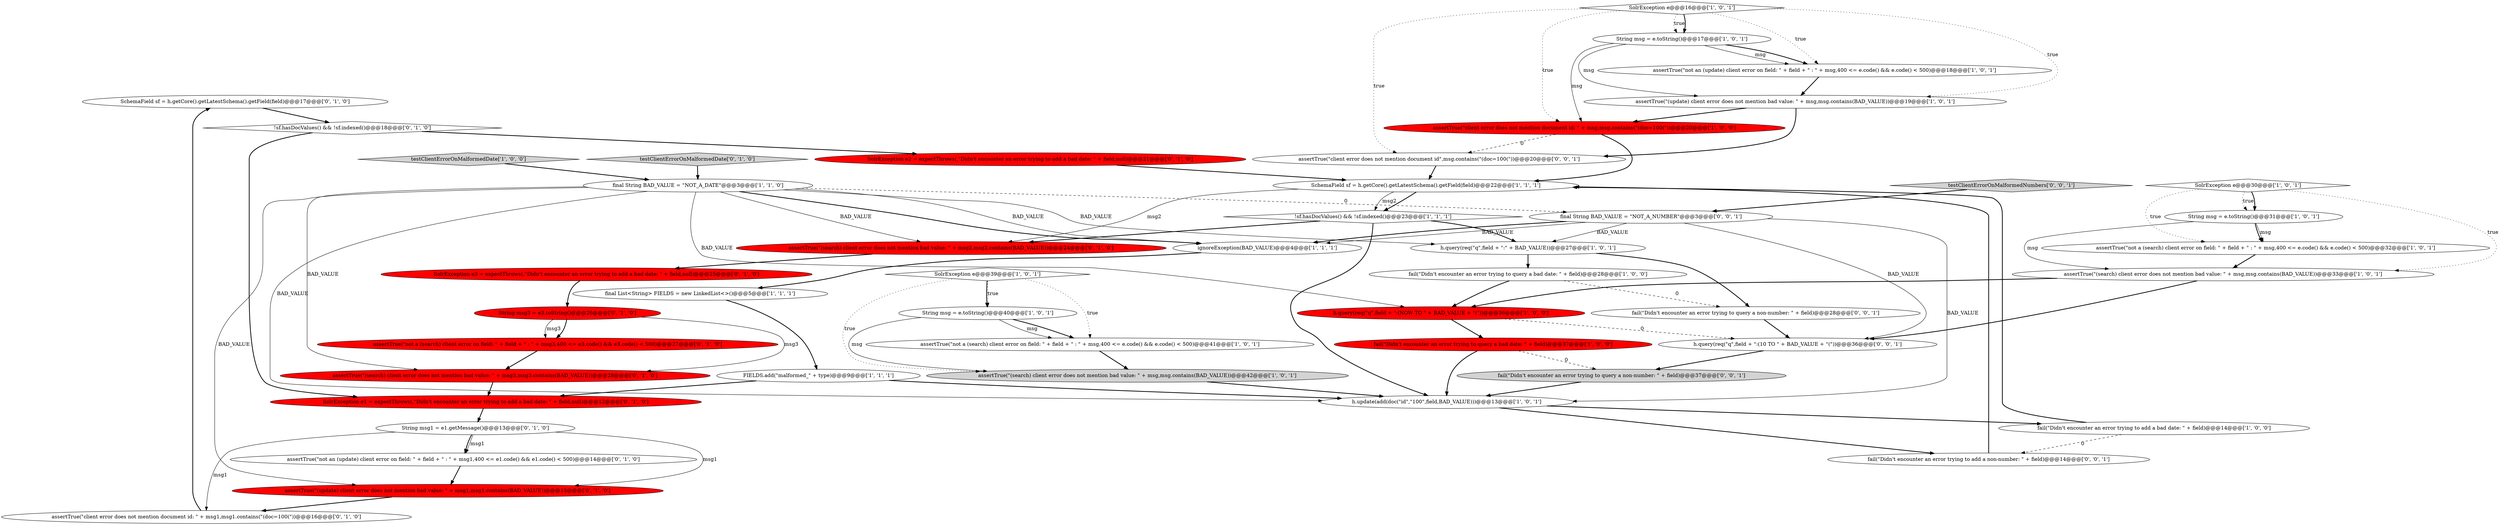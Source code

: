 digraph {
26 [style = filled, label = "SchemaField sf = h.getCore().getLatestSchema().getField(field)@@@17@@@['0', '1', '0']", fillcolor = white, shape = ellipse image = "AAA0AAABBB2BBB"];
1 [style = filled, label = "SolrException e@@@39@@@['1', '0', '1']", fillcolor = white, shape = diamond image = "AAA0AAABBB1BBB"];
15 [style = filled, label = "final List<String> FIELDS = new LinkedList<>()@@@5@@@['1', '1', '1']", fillcolor = white, shape = ellipse image = "AAA0AAABBB1BBB"];
40 [style = filled, label = "final String BAD_VALUE = \"NOT_A_NUMBER\"@@@3@@@['0', '0', '1']", fillcolor = white, shape = ellipse image = "AAA0AAABBB3BBB"];
35 [style = filled, label = "assertTrue(\"(update) client error does not mention bad value: \" + msg1,msg1.contains(BAD_VALUE))@@@15@@@['0', '1', '0']", fillcolor = red, shape = ellipse image = "AAA1AAABBB2BBB"];
2 [style = filled, label = "SchemaField sf = h.getCore().getLatestSchema().getField(field)@@@22@@@['1', '1', '1']", fillcolor = white, shape = ellipse image = "AAA0AAABBB1BBB"];
11 [style = filled, label = "String msg = e.toString()@@@17@@@['1', '0', '1']", fillcolor = white, shape = ellipse image = "AAA0AAABBB1BBB"];
33 [style = filled, label = "String msg1 = e1.getMessage()@@@13@@@['0', '1', '0']", fillcolor = white, shape = ellipse image = "AAA0AAABBB2BBB"];
17 [style = filled, label = "h.query(req(\"q\",field + \":\" + BAD_VALUE))@@@27@@@['1', '0', '1']", fillcolor = white, shape = ellipse image = "AAA0AAABBB1BBB"];
6 [style = filled, label = "assertTrue(\"not a (search) client error on field: \" + field + \" : \" + msg,400 <= e.code() && e.code() < 500)@@@41@@@['1', '0', '1']", fillcolor = white, shape = ellipse image = "AAA0AAABBB1BBB"];
24 [style = filled, label = "fail(\"Didn't encounter an error trying to query a bad date: \" + field)@@@28@@@['1', '0', '0']", fillcolor = white, shape = ellipse image = "AAA0AAABBB1BBB"];
7 [style = filled, label = "assertTrue(\"(search) client error does not mention bad value: \" + msg,msg.contains(BAD_VALUE))@@@42@@@['1', '0', '1']", fillcolor = lightgray, shape = ellipse image = "AAA0AAABBB1BBB"];
42 [style = filled, label = "assertTrue(\"client error does not mention document id\",msg.contains(\"(doc=100(\"))@@@20@@@['0', '0', '1']", fillcolor = white, shape = ellipse image = "AAA0AAABBB3BBB"];
32 [style = filled, label = "assertTrue(\"(search) client error does not mention bad value: \" + msg3,msg3.contains(BAD_VALUE))@@@28@@@['0', '1', '0']", fillcolor = red, shape = ellipse image = "AAA1AAABBB2BBB"];
3 [style = filled, label = "!sf.hasDocValues() && !sf.indexed()@@@23@@@['1', '1', '1']", fillcolor = white, shape = diamond image = "AAA0AAABBB1BBB"];
5 [style = filled, label = "assertTrue(\"client error does not mention document id: \" + msg,msg.contains(\"(doc=100(\"))@@@20@@@['1', '0', '0']", fillcolor = red, shape = ellipse image = "AAA1AAABBB1BBB"];
9 [style = filled, label = "final String BAD_VALUE = \"NOT_A_DATE\"@@@3@@@['1', '1', '0']", fillcolor = white, shape = ellipse image = "AAA0AAABBB1BBB"];
12 [style = filled, label = "assertTrue(\"(update) client error does not mention bad value: \" + msg,msg.contains(BAD_VALUE))@@@19@@@['1', '0', '1']", fillcolor = white, shape = ellipse image = "AAA0AAABBB1BBB"];
36 [style = filled, label = "SolrException e1 = expectThrows(,\"Didn't encounter an error trying to add a bad date: \" + field,null)@@@12@@@['0', '1', '0']", fillcolor = red, shape = ellipse image = "AAA1AAABBB2BBB"];
43 [style = filled, label = "fail(\"Didn't encounter an error trying to add a non-number: \" + field)@@@14@@@['0', '0', '1']", fillcolor = white, shape = ellipse image = "AAA0AAABBB3BBB"];
45 [style = filled, label = "fail(\"Didn't encounter an error trying to query a non-number: \" + field)@@@37@@@['0', '0', '1']", fillcolor = lightgray, shape = ellipse image = "AAA0AAABBB3BBB"];
25 [style = filled, label = "testClientErrorOnMalformedDate['1', '0', '0']", fillcolor = lightgray, shape = diamond image = "AAA0AAABBB1BBB"];
44 [style = filled, label = "h.query(req(\"q\",field + \":(10 TO \" + BAD_VALUE + \"(\"))@@@36@@@['0', '0', '1']", fillcolor = white, shape = ellipse image = "AAA0AAABBB3BBB"];
10 [style = filled, label = "assertTrue(\"not an (update) client error on field: \" + field + \" : \" + msg,400 <= e.code() && e.code() < 500)@@@18@@@['1', '0', '1']", fillcolor = white, shape = ellipse image = "AAA0AAABBB1BBB"];
14 [style = filled, label = "assertTrue(\"not a (search) client error on field: \" + field + \" : \" + msg,400 <= e.code() && e.code() < 500)@@@32@@@['1', '0', '1']", fillcolor = white, shape = ellipse image = "AAA0AAABBB1BBB"];
22 [style = filled, label = "FIELDS.add(\"malformed_\" + type)@@@9@@@['1', '1', '1']", fillcolor = white, shape = ellipse image = "AAA0AAABBB1BBB"];
13 [style = filled, label = "assertTrue(\"(search) client error does not mention bad value: \" + msg,msg.contains(BAD_VALUE))@@@33@@@['1', '0', '1']", fillcolor = white, shape = ellipse image = "AAA0AAABBB1BBB"];
30 [style = filled, label = "!sf.hasDocValues() && !sf.indexed()@@@18@@@['0', '1', '0']", fillcolor = white, shape = diamond image = "AAA0AAABBB2BBB"];
38 [style = filled, label = "assertTrue(\"not a (search) client error on field: \" + field + \" : \" + msg3,400 <= e3.code() && e3.code() < 500)@@@27@@@['0', '1', '0']", fillcolor = red, shape = ellipse image = "AAA1AAABBB2BBB"];
41 [style = filled, label = "fail(\"Didn't encounter an error trying to query a non-number: \" + field)@@@28@@@['0', '0', '1']", fillcolor = white, shape = ellipse image = "AAA0AAABBB3BBB"];
20 [style = filled, label = "String msg = e.toString()@@@40@@@['1', '0', '1']", fillcolor = white, shape = ellipse image = "AAA0AAABBB1BBB"];
46 [style = filled, label = "testClientErrorOnMalformedNumbers['0', '0', '1']", fillcolor = lightgray, shape = diamond image = "AAA0AAABBB3BBB"];
18 [style = filled, label = "String msg = e.toString()@@@31@@@['1', '0', '1']", fillcolor = white, shape = ellipse image = "AAA0AAABBB1BBB"];
28 [style = filled, label = "String msg3 = e3.toString()@@@26@@@['0', '1', '0']", fillcolor = red, shape = ellipse image = "AAA1AAABBB2BBB"];
21 [style = filled, label = "SolrException e@@@30@@@['1', '0', '1']", fillcolor = white, shape = diamond image = "AAA0AAABBB1BBB"];
0 [style = filled, label = "ignoreException(BAD_VALUE)@@@4@@@['1', '1', '1']", fillcolor = white, shape = ellipse image = "AAA0AAABBB1BBB"];
23 [style = filled, label = "fail(\"Didn't encounter an error trying to add a bad date: \" + field)@@@14@@@['1', '0', '0']", fillcolor = white, shape = ellipse image = "AAA0AAABBB1BBB"];
39 [style = filled, label = "assertTrue(\"not an (update) client error on field: \" + field + \" : \" + msg1,400 <= e1.code() && e1.code() < 500)@@@14@@@['0', '1', '0']", fillcolor = white, shape = ellipse image = "AAA0AAABBB2BBB"];
8 [style = filled, label = "fail(\"Didn't encounter an error trying to query a bad date: \" + field)@@@37@@@['1', '0', '0']", fillcolor = red, shape = ellipse image = "AAA1AAABBB1BBB"];
16 [style = filled, label = "SolrException e@@@16@@@['1', '0', '1']", fillcolor = white, shape = diamond image = "AAA0AAABBB1BBB"];
27 [style = filled, label = "SolrException e2 = expectThrows(,\"Didn't encounter an error trying to add a bad date: \" + field,null)@@@21@@@['0', '1', '0']", fillcolor = red, shape = ellipse image = "AAA1AAABBB2BBB"];
34 [style = filled, label = "assertTrue(\"(search) client error does not mention bad value: \" + msg2,msg2.contains(BAD_VALUE))@@@24@@@['0', '1', '0']", fillcolor = red, shape = ellipse image = "AAA1AAABBB2BBB"];
19 [style = filled, label = "h.update(add(doc(\"id\",\"100\",field,BAD_VALUE)))@@@13@@@['1', '0', '1']", fillcolor = white, shape = ellipse image = "AAA0AAABBB1BBB"];
31 [style = filled, label = "testClientErrorOnMalformedDate['0', '1', '0']", fillcolor = lightgray, shape = diamond image = "AAA0AAABBB2BBB"];
4 [style = filled, label = "h.query(req(\"q\",field + \":(NOW TO \" + BAD_VALUE + \"(\"))@@@36@@@['1', '0', '0']", fillcolor = red, shape = ellipse image = "AAA1AAABBB1BBB"];
37 [style = filled, label = "SolrException e3 = expectThrows(,\"Didn't encounter an error trying to add a bad date: \" + field,null)@@@25@@@['0', '1', '0']", fillcolor = red, shape = ellipse image = "AAA1AAABBB2BBB"];
29 [style = filled, label = "assertTrue(\"client error does not mention document id: \" + msg1,msg1.contains(\"(doc=100(\"))@@@16@@@['0', '1', '0']", fillcolor = white, shape = ellipse image = "AAA0AAABBB2BBB"];
9->0 [style = solid, label="BAD_VALUE"];
37->28 [style = bold, label=""];
12->5 [style = bold, label=""];
21->18 [style = dotted, label="true"];
31->9 [style = bold, label=""];
20->7 [style = solid, label="msg"];
9->17 [style = solid, label="BAD_VALUE"];
28->38 [style = bold, label=""];
28->32 [style = solid, label="msg3"];
9->4 [style = solid, label="BAD_VALUE"];
1->20 [style = bold, label=""];
28->38 [style = solid, label="msg3"];
30->36 [style = bold, label=""];
12->42 [style = bold, label=""];
18->14 [style = solid, label="msg"];
20->6 [style = solid, label="msg"];
36->33 [style = bold, label=""];
16->10 [style = dotted, label="true"];
9->35 [style = solid, label="BAD_VALUE"];
0->15 [style = bold, label=""];
21->18 [style = bold, label=""];
3->34 [style = bold, label=""];
23->43 [style = dashed, label="0"];
11->5 [style = solid, label="msg"];
3->19 [style = bold, label=""];
10->12 [style = bold, label=""];
16->5 [style = dotted, label="true"];
4->8 [style = bold, label=""];
9->19 [style = solid, label="BAD_VALUE"];
1->6 [style = dotted, label="true"];
33->35 [style = solid, label="msg1"];
27->2 [style = bold, label=""];
11->10 [style = solid, label="msg"];
24->41 [style = dashed, label="0"];
42->2 [style = bold, label=""];
16->42 [style = dotted, label="true"];
17->41 [style = bold, label=""];
30->27 [style = bold, label=""];
40->0 [style = bold, label=""];
38->32 [style = bold, label=""];
29->26 [style = bold, label=""];
39->35 [style = bold, label=""];
32->36 [style = bold, label=""];
21->13 [style = dotted, label="true"];
46->40 [style = bold, label=""];
6->7 [style = bold, label=""];
2->3 [style = solid, label="msg2"];
44->45 [style = bold, label=""];
16->11 [style = dotted, label="true"];
33->39 [style = solid, label="msg1"];
4->44 [style = dashed, label="0"];
35->29 [style = bold, label=""];
22->19 [style = bold, label=""];
2->3 [style = bold, label=""];
25->9 [style = bold, label=""];
5->42 [style = dashed, label="0"];
40->17 [style = solid, label="BAD_VALUE"];
43->2 [style = bold, label=""];
15->22 [style = bold, label=""];
40->0 [style = solid, label="BAD_VALUE"];
11->10 [style = bold, label=""];
9->34 [style = solid, label="BAD_VALUE"];
11->12 [style = solid, label="msg"];
3->17 [style = bold, label=""];
23->2 [style = bold, label=""];
14->13 [style = bold, label=""];
7->19 [style = bold, label=""];
19->43 [style = bold, label=""];
1->20 [style = dotted, label="true"];
16->12 [style = dotted, label="true"];
16->11 [style = bold, label=""];
40->44 [style = solid, label="BAD_VALUE"];
9->0 [style = bold, label=""];
8->19 [style = bold, label=""];
13->44 [style = bold, label=""];
20->6 [style = bold, label=""];
18->13 [style = solid, label="msg"];
40->19 [style = solid, label="BAD_VALUE"];
26->30 [style = bold, label=""];
2->34 [style = solid, label="msg2"];
1->7 [style = dotted, label="true"];
5->2 [style = bold, label=""];
17->24 [style = bold, label=""];
24->4 [style = bold, label=""];
9->40 [style = dashed, label="0"];
33->39 [style = bold, label=""];
34->37 [style = bold, label=""];
9->32 [style = solid, label="BAD_VALUE"];
45->19 [style = bold, label=""];
19->23 [style = bold, label=""];
22->36 [style = bold, label=""];
21->14 [style = dotted, label="true"];
8->45 [style = dashed, label="0"];
33->29 [style = solid, label="msg1"];
41->44 [style = bold, label=""];
18->14 [style = bold, label=""];
13->4 [style = bold, label=""];
}

